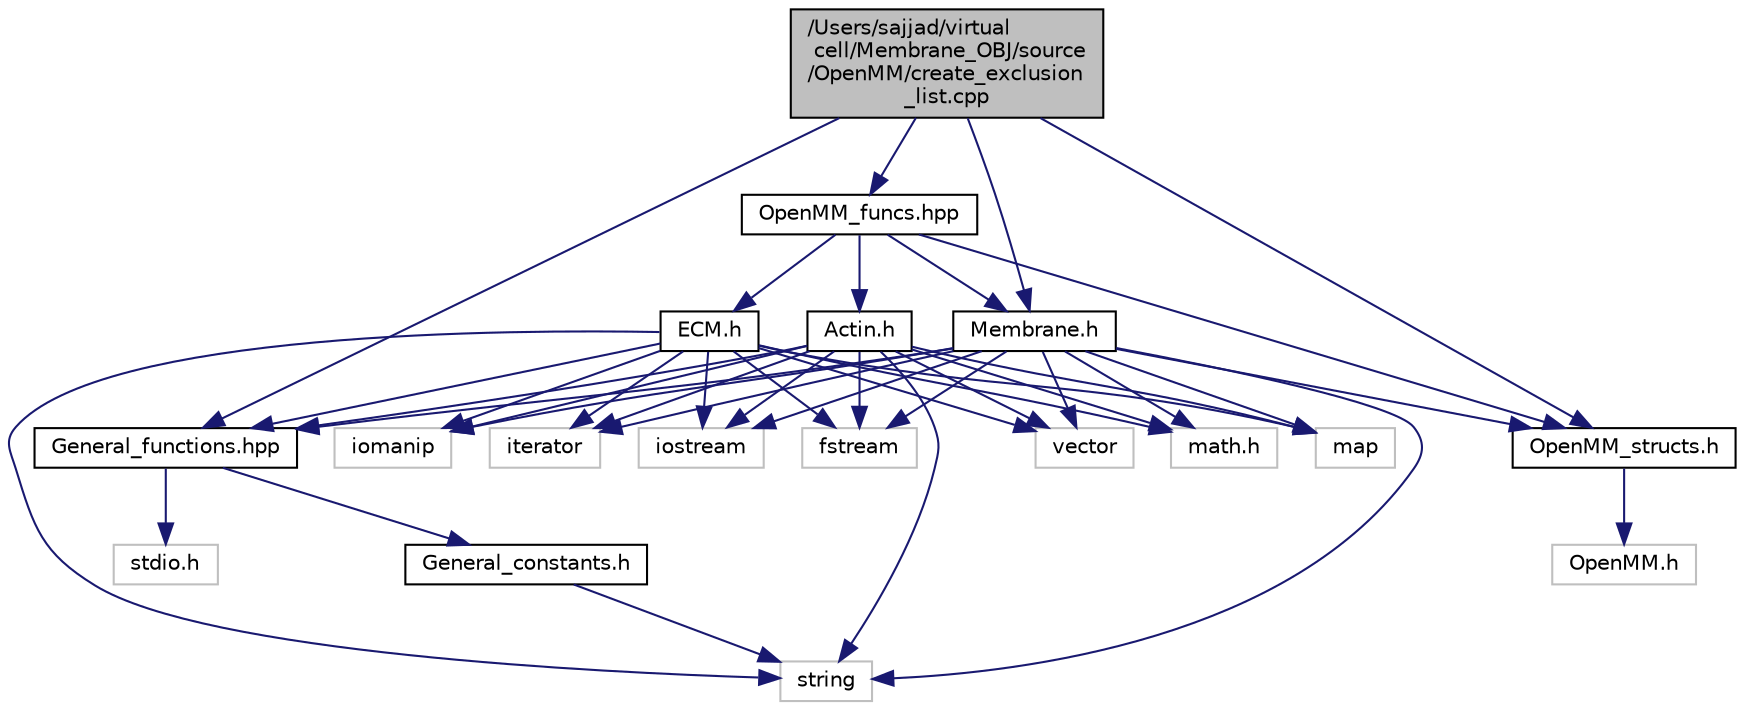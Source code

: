 digraph "/Users/sajjad/virtual cell/Membrane_OBJ/source/OpenMM/create_exclusion_list.cpp"
{
 // LATEX_PDF_SIZE
  edge [fontname="Helvetica",fontsize="10",labelfontname="Helvetica",labelfontsize="10"];
  node [fontname="Helvetica",fontsize="10",shape=record];
  Node0 [label="/Users/sajjad/virtual\l cell/Membrane_OBJ/source\l/OpenMM/create_exclusion\l_list.cpp",height=0.2,width=0.4,color="black", fillcolor="grey75", style="filled", fontcolor="black",tooltip=" "];
  Node0 -> Node1 [color="midnightblue",fontsize="10",style="solid"];
  Node1 [label="Membrane.h",height=0.2,width=0.4,color="black", fillcolor="white", style="filled",URL="$Membrane_8h.html",tooltip=" "];
  Node1 -> Node2 [color="midnightblue",fontsize="10",style="solid"];
  Node2 [label="string",height=0.2,width=0.4,color="grey75", fillcolor="white", style="filled",tooltip=" "];
  Node1 -> Node3 [color="midnightblue",fontsize="10",style="solid"];
  Node3 [label="iostream",height=0.2,width=0.4,color="grey75", fillcolor="white", style="filled",tooltip=" "];
  Node1 -> Node4 [color="midnightblue",fontsize="10",style="solid"];
  Node4 [label="fstream",height=0.2,width=0.4,color="grey75", fillcolor="white", style="filled",tooltip=" "];
  Node1 -> Node5 [color="midnightblue",fontsize="10",style="solid"];
  Node5 [label="vector",height=0.2,width=0.4,color="grey75", fillcolor="white", style="filled",tooltip=" "];
  Node1 -> Node6 [color="midnightblue",fontsize="10",style="solid"];
  Node6 [label="math.h",height=0.2,width=0.4,color="grey75", fillcolor="white", style="filled",tooltip=" "];
  Node1 -> Node7 [color="midnightblue",fontsize="10",style="solid"];
  Node7 [label="map",height=0.2,width=0.4,color="grey75", fillcolor="white", style="filled",tooltip=" "];
  Node1 -> Node8 [color="midnightblue",fontsize="10",style="solid"];
  Node8 [label="iomanip",height=0.2,width=0.4,color="grey75", fillcolor="white", style="filled",tooltip=" "];
  Node1 -> Node9 [color="midnightblue",fontsize="10",style="solid"];
  Node9 [label="iterator",height=0.2,width=0.4,color="grey75", fillcolor="white", style="filled",tooltip=" "];
  Node1 -> Node10 [color="midnightblue",fontsize="10",style="solid"];
  Node10 [label="OpenMM_structs.h",height=0.2,width=0.4,color="black", fillcolor="white", style="filled",URL="$OpenMM__structs_8h.html",tooltip=" "];
  Node10 -> Node11 [color="midnightblue",fontsize="10",style="solid"];
  Node11 [label="OpenMM.h",height=0.2,width=0.4,color="grey75", fillcolor="white", style="filled",tooltip=" "];
  Node1 -> Node12 [color="midnightblue",fontsize="10",style="solid"];
  Node12 [label="General_functions.hpp",height=0.2,width=0.4,color="black", fillcolor="white", style="filled",URL="$General__functions_8hpp.html",tooltip=" "];
  Node12 -> Node13 [color="midnightblue",fontsize="10",style="solid"];
  Node13 [label="stdio.h",height=0.2,width=0.4,color="grey75", fillcolor="white", style="filled",tooltip=" "];
  Node12 -> Node14 [color="midnightblue",fontsize="10",style="solid"];
  Node14 [label="General_constants.h",height=0.2,width=0.4,color="black", fillcolor="white", style="filled",URL="$General__constants_8h.html",tooltip=" "];
  Node14 -> Node2 [color="midnightblue",fontsize="10",style="solid"];
  Node0 -> Node12 [color="midnightblue",fontsize="10",style="solid"];
  Node0 -> Node10 [color="midnightblue",fontsize="10",style="solid"];
  Node0 -> Node15 [color="midnightblue",fontsize="10",style="solid"];
  Node15 [label="OpenMM_funcs.hpp",height=0.2,width=0.4,color="black", fillcolor="white", style="filled",URL="$OpenMM__funcs_8hpp.html",tooltip=" "];
  Node15 -> Node10 [color="midnightblue",fontsize="10",style="solid"];
  Node15 -> Node1 [color="midnightblue",fontsize="10",style="solid"];
  Node15 -> Node16 [color="midnightblue",fontsize="10",style="solid"];
  Node16 [label="ECM.h",height=0.2,width=0.4,color="black", fillcolor="white", style="filled",URL="$ECM_8h.html",tooltip=" "];
  Node16 -> Node2 [color="midnightblue",fontsize="10",style="solid"];
  Node16 -> Node3 [color="midnightblue",fontsize="10",style="solid"];
  Node16 -> Node4 [color="midnightblue",fontsize="10",style="solid"];
  Node16 -> Node5 [color="midnightblue",fontsize="10",style="solid"];
  Node16 -> Node6 [color="midnightblue",fontsize="10",style="solid"];
  Node16 -> Node7 [color="midnightblue",fontsize="10",style="solid"];
  Node16 -> Node8 [color="midnightblue",fontsize="10",style="solid"];
  Node16 -> Node9 [color="midnightblue",fontsize="10",style="solid"];
  Node16 -> Node12 [color="midnightblue",fontsize="10",style="solid"];
  Node15 -> Node17 [color="midnightblue",fontsize="10",style="solid"];
  Node17 [label="Actin.h",height=0.2,width=0.4,color="black", fillcolor="white", style="filled",URL="$Actin_8h.html",tooltip=" "];
  Node17 -> Node2 [color="midnightblue",fontsize="10",style="solid"];
  Node17 -> Node3 [color="midnightblue",fontsize="10",style="solid"];
  Node17 -> Node4 [color="midnightblue",fontsize="10",style="solid"];
  Node17 -> Node5 [color="midnightblue",fontsize="10",style="solid"];
  Node17 -> Node6 [color="midnightblue",fontsize="10",style="solid"];
  Node17 -> Node7 [color="midnightblue",fontsize="10",style="solid"];
  Node17 -> Node8 [color="midnightblue",fontsize="10",style="solid"];
  Node17 -> Node9 [color="midnightblue",fontsize="10",style="solid"];
  Node17 -> Node12 [color="midnightblue",fontsize="10",style="solid"];
}
